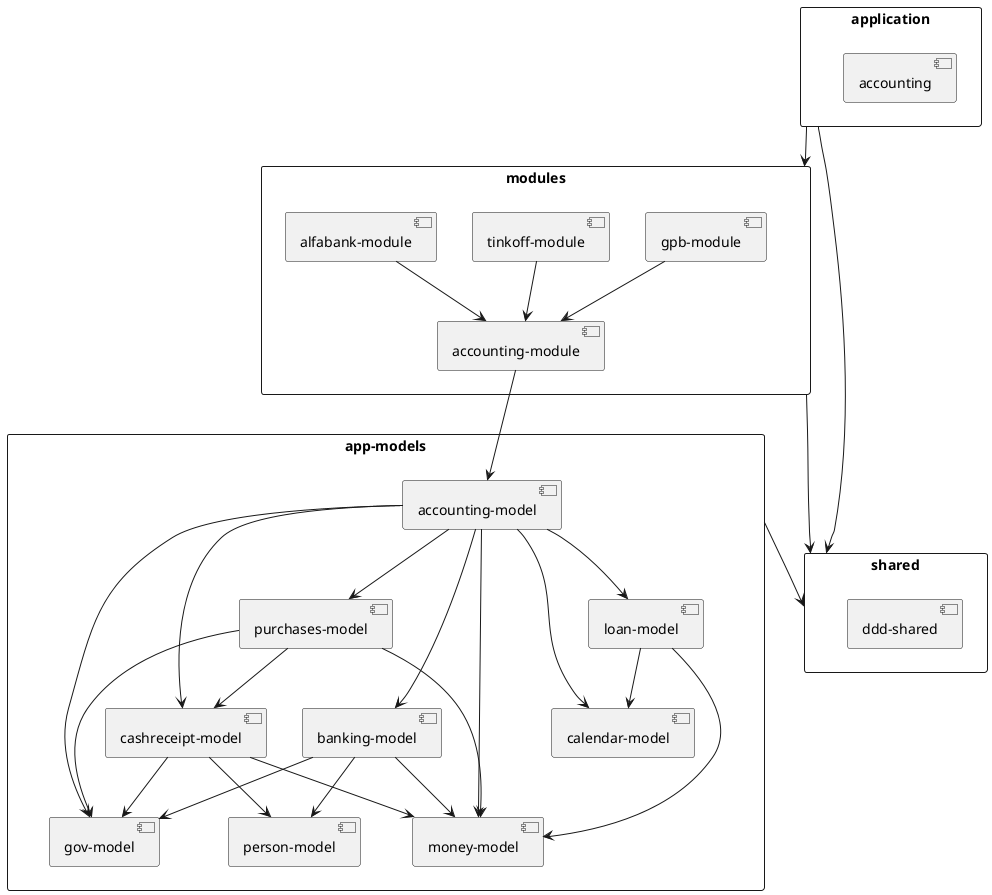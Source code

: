 @startuml
rectangle "application" as app {
    component accounting
}
rectangle "modules" as mod {
    component "gpb-module"
    component "tinkoff-module"
    component "alfabank-module"
    component "accounting-module"
}
rectangle "app-models" as apmod {
[accounting-model]
[purchases-model]
[cashreceipt-model]
[banking-model]
[loan-model]
[calendar-model]
[person-model]
[money-model]
[gov-model]
}

rectangle shared as sh {
[ddd-shared]
}

app --> mod
app --> sh
apmod --> sh
mod --> sh

"tinkoff-module" --> "accounting-module"
"alfabank-module" --> "accounting-module"
"gpb-module" --> "accounting-module"

"loan-model" --> "money-model"
"loan-model" --> "calendar-model"

"purchases-model" --> "gov-model"
"purchases-model" --> "money-model"
"purchases-model" --> "cashreceipt-model"

"cashreceipt-model" --> "gov-model"
"cashreceipt-model" --> "money-model"
"cashreceipt-model" --> "person-model"

"accounting-model" --> "gov-model"
"accounting-model" --> "money-model"
"accounting-model" --> "loan-model"
"accounting-model" --> "banking-model"
"accounting-model" --> "calendar-model"
"accounting-model" --> "cashreceipt-model"
"accounting-model" --> "purchases-model"

"banking-model" --> "gov-model"
"banking-model" --> "money-model"
"banking-model" --> "person-model"

"accounting-module" --> "accounting-model"

@enduml
